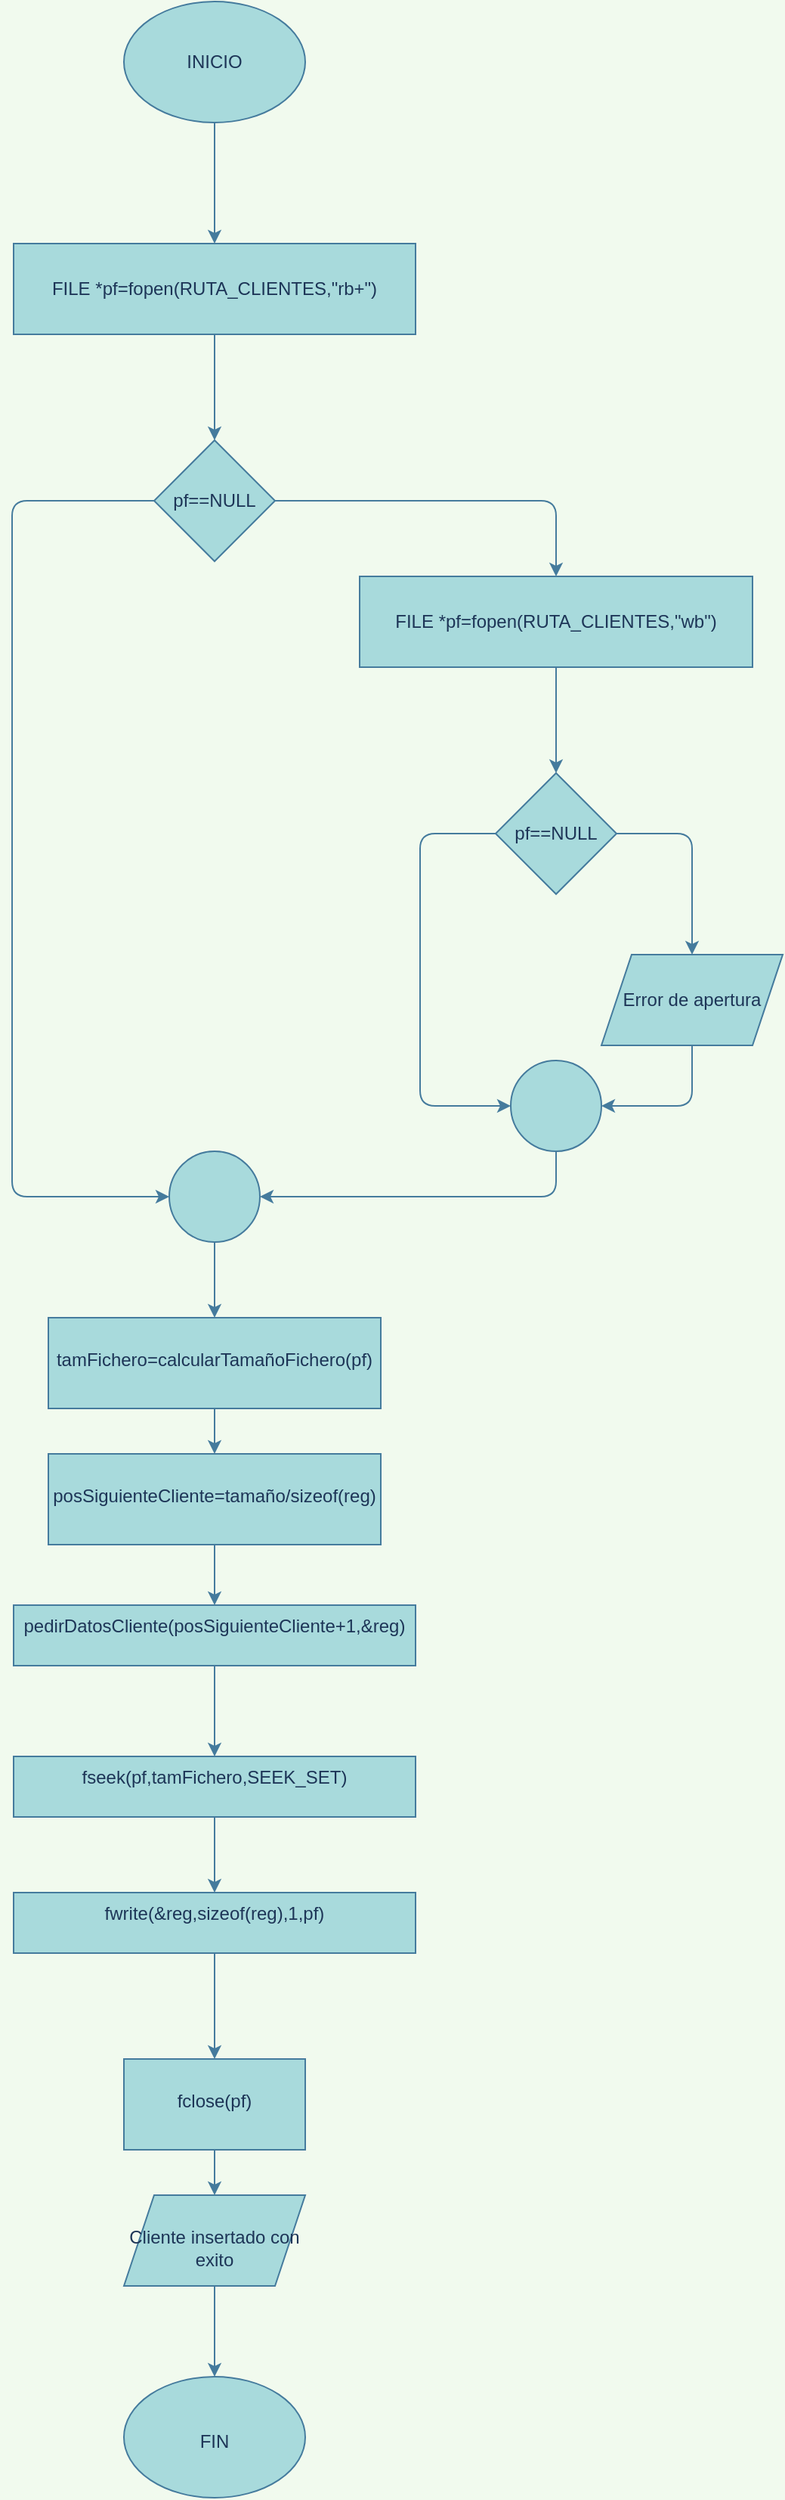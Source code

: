 <mxfile version="13.9.8" type="device" pages="4"><diagram id="C5RBs43oDa-KdzZeNtuy" name="darDeAltaCliente"><mxGraphModel dx="540" dy="633" grid="1" gridSize="10" guides="1" tooltips="1" connect="1" arrows="1" fold="1" page="1" pageScale="1" pageWidth="827" pageHeight="1169" background="#F1FAEE" math="0" shadow="0"><root><mxCell id="WIyWlLk6GJQsqaUBKTNV-0"/><mxCell id="WIyWlLk6GJQsqaUBKTNV-1" parent="WIyWlLk6GJQsqaUBKTNV-0"/><mxCell id="Axl7rNNN5VnePiL6g9oF-2" value="" style="edgeStyle=orthogonalEdgeStyle;curved=0;rounded=1;sketch=0;orthogonalLoop=1;jettySize=auto;html=1;strokeColor=#457B9D;fillColor=#A8DADC;fontColor=#1D3557;labelBackgroundColor=#F1FAEE;" parent="WIyWlLk6GJQsqaUBKTNV-1" source="Axl7rNNN5VnePiL6g9oF-0" target="Axl7rNNN5VnePiL6g9oF-1" edge="1"><mxGeometry relative="1" as="geometry"/></mxCell><mxCell id="Axl7rNNN5VnePiL6g9oF-0" value="INICIO" style="ellipse;whiteSpace=wrap;html=1;fillColor=#A8DADC;strokeColor=#457B9D;fontColor=#1D3557;" parent="WIyWlLk6GJQsqaUBKTNV-1" vertex="1"><mxGeometry x="354" y="90" width="120" height="80" as="geometry"/></mxCell><mxCell id="Axl7rNNN5VnePiL6g9oF-4" value="" style="edgeStyle=orthogonalEdgeStyle;curved=0;rounded=1;sketch=0;orthogonalLoop=1;jettySize=auto;html=1;strokeColor=#457B9D;fillColor=#A8DADC;fontColor=#1D3557;labelBackgroundColor=#F1FAEE;" parent="WIyWlLk6GJQsqaUBKTNV-1" source="Axl7rNNN5VnePiL6g9oF-1" target="Axl7rNNN5VnePiL6g9oF-3" edge="1"><mxGeometry relative="1" as="geometry"/></mxCell><mxCell id="Axl7rNNN5VnePiL6g9oF-1" value="FILE *pf=fopen(RUTA_CLIENTES,&quot;rb+&quot;)" style="whiteSpace=wrap;html=1;fontColor=#1D3557;strokeColor=#457B9D;fillColor=#A8DADC;" parent="WIyWlLk6GJQsqaUBKTNV-1" vertex="1"><mxGeometry x="281" y="250" width="266" height="60" as="geometry"/></mxCell><mxCell id="Axl7rNNN5VnePiL6g9oF-6" value="" style="edgeStyle=orthogonalEdgeStyle;curved=0;rounded=1;sketch=0;orthogonalLoop=1;jettySize=auto;html=1;strokeColor=#457B9D;fillColor=#A8DADC;fontColor=#1D3557;labelBackgroundColor=#F1FAEE;" parent="WIyWlLk6GJQsqaUBKTNV-1" source="Axl7rNNN5VnePiL6g9oF-3" target="Wu7tkrkjrjb0TXKf3JW_-0" edge="1"><mxGeometry relative="1" as="geometry"><mxPoint x="574" y="490" as="targetPoint"/></mxGeometry></mxCell><mxCell id="Axl7rNNN5VnePiL6g9oF-7" style="edgeStyle=orthogonalEdgeStyle;curved=0;rounded=1;sketch=0;orthogonalLoop=1;jettySize=auto;html=1;strokeColor=#457B9D;fillColor=#A8DADC;fontColor=#1D3557;entryX=0;entryY=0.5;entryDx=0;entryDy=0;entryPerimeter=0;labelBackgroundColor=#F1FAEE;" parent="WIyWlLk6GJQsqaUBKTNV-1" source="Axl7rNNN5VnePiL6g9oF-3" target="Wu7tkrkjrjb0TXKf3JW_-9" edge="1"><mxGeometry relative="1" as="geometry"><mxPoint x="240" y="490" as="targetPoint"/><Array as="points"><mxPoint x="280" y="420"/><mxPoint x="280" y="880"/></Array></mxGeometry></mxCell><mxCell id="Axl7rNNN5VnePiL6g9oF-3" value="pf==NULL" style="rhombus;whiteSpace=wrap;html=1;fontColor=#1D3557;strokeColor=#457B9D;fillColor=#A8DADC;" parent="WIyWlLk6GJQsqaUBKTNV-1" vertex="1"><mxGeometry x="374" y="380" width="80" height="80" as="geometry"/></mxCell><mxCell id="Wu7tkrkjrjb0TXKf3JW_-2" value="" style="edgeStyle=orthogonalEdgeStyle;curved=0;rounded=1;sketch=0;orthogonalLoop=1;jettySize=auto;html=1;strokeColor=#457B9D;fillColor=#A8DADC;fontColor=#1D3557;labelBackgroundColor=#F1FAEE;" parent="WIyWlLk6GJQsqaUBKTNV-1" source="Wu7tkrkjrjb0TXKf3JW_-0" target="Wu7tkrkjrjb0TXKf3JW_-1" edge="1"><mxGeometry relative="1" as="geometry"/></mxCell><mxCell id="Wu7tkrkjrjb0TXKf3JW_-0" value="FILE *pf=fopen(RUTA_CLIENTES,&quot;wb&quot;)" style="rounded=0;whiteSpace=wrap;html=1;fillColor=#A8DADC;strokeColor=#457B9D;fontColor=#1D3557;" parent="WIyWlLk6GJQsqaUBKTNV-1" vertex="1"><mxGeometry x="510" y="470" width="260" height="60" as="geometry"/></mxCell><mxCell id="Wu7tkrkjrjb0TXKf3JW_-4" value="" style="edgeStyle=orthogonalEdgeStyle;curved=0;rounded=1;sketch=0;orthogonalLoop=1;jettySize=auto;html=1;strokeColor=#457B9D;fillColor=#A8DADC;fontColor=#1D3557;labelBackgroundColor=#F1FAEE;" parent="WIyWlLk6GJQsqaUBKTNV-1" source="Wu7tkrkjrjb0TXKf3JW_-1" target="Wu7tkrkjrjb0TXKf3JW_-3" edge="1"><mxGeometry relative="1" as="geometry"><Array as="points"><mxPoint x="730" y="640"/></Array></mxGeometry></mxCell><mxCell id="Wu7tkrkjrjb0TXKf3JW_-5" style="edgeStyle=orthogonalEdgeStyle;curved=0;rounded=1;sketch=0;orthogonalLoop=1;jettySize=auto;html=1;strokeColor=#457B9D;fillColor=#A8DADC;fontColor=#1D3557;entryX=0;entryY=0.5;entryDx=0;entryDy=0;entryPerimeter=0;labelBackgroundColor=#F1FAEE;" parent="WIyWlLk6GJQsqaUBKTNV-1" source="Wu7tkrkjrjb0TXKf3JW_-1" target="Wu7tkrkjrjb0TXKf3JW_-6" edge="1"><mxGeometry relative="1" as="geometry"><mxPoint x="580" y="800" as="targetPoint"/><Array as="points"><mxPoint x="550" y="640"/><mxPoint x="550" y="820"/></Array></mxGeometry></mxCell><mxCell id="Wu7tkrkjrjb0TXKf3JW_-1" value="pf==NULL" style="rhombus;whiteSpace=wrap;html=1;rounded=0;fontColor=#1D3557;strokeColor=#457B9D;fillColor=#A8DADC;" parent="WIyWlLk6GJQsqaUBKTNV-1" vertex="1"><mxGeometry x="600" y="600" width="80" height="80" as="geometry"/></mxCell><mxCell id="Wu7tkrkjrjb0TXKf3JW_-7" style="edgeStyle=orthogonalEdgeStyle;curved=0;rounded=1;sketch=0;orthogonalLoop=1;jettySize=auto;html=1;entryX=1;entryY=0.5;entryDx=0;entryDy=0;entryPerimeter=0;strokeColor=#457B9D;fillColor=#A8DADC;fontColor=#1D3557;labelBackgroundColor=#F1FAEE;" parent="WIyWlLk6GJQsqaUBKTNV-1" source="Wu7tkrkjrjb0TXKf3JW_-3" target="Wu7tkrkjrjb0TXKf3JW_-6" edge="1"><mxGeometry relative="1" as="geometry"/></mxCell><mxCell id="Wu7tkrkjrjb0TXKf3JW_-3" value="Error de apertura" style="shape=parallelogram;perimeter=parallelogramPerimeter;whiteSpace=wrap;html=1;fixedSize=1;rounded=0;fontColor=#1D3557;strokeColor=#457B9D;fillColor=#A8DADC;" parent="WIyWlLk6GJQsqaUBKTNV-1" vertex="1"><mxGeometry x="670" y="720" width="120" height="60" as="geometry"/></mxCell><mxCell id="Wu7tkrkjrjb0TXKf3JW_-8" style="edgeStyle=orthogonalEdgeStyle;curved=0;rounded=1;sketch=0;orthogonalLoop=1;jettySize=auto;html=1;strokeColor=#457B9D;fillColor=#A8DADC;fontColor=#1D3557;entryX=1;entryY=0.5;entryDx=0;entryDy=0;entryPerimeter=0;labelBackgroundColor=#F1FAEE;" parent="WIyWlLk6GJQsqaUBKTNV-1" source="Wu7tkrkjrjb0TXKf3JW_-6" target="Wu7tkrkjrjb0TXKf3JW_-9" edge="1"><mxGeometry relative="1" as="geometry"><mxPoint x="410" y="890" as="targetPoint"/><Array as="points"><mxPoint x="640" y="880"/></Array></mxGeometry></mxCell><mxCell id="Wu7tkrkjrjb0TXKf3JW_-6" value="" style="verticalLabelPosition=bottom;verticalAlign=top;html=1;shape=mxgraph.flowchart.on-page_reference;rounded=0;sketch=0;strokeColor=#457B9D;fillColor=#A8DADC;fontColor=#1D3557;" parent="WIyWlLk6GJQsqaUBKTNV-1" vertex="1"><mxGeometry x="610" y="790" width="60" height="60" as="geometry"/></mxCell><mxCell id="FezfDDY93sUvVh4xeMq3-0" value="" style="edgeStyle=orthogonalEdgeStyle;rounded=0;orthogonalLoop=1;jettySize=auto;html=1;strokeColor=#457B9D;fontColor=#1D3557;labelBackgroundColor=#F1FAEE;" parent="WIyWlLk6GJQsqaUBKTNV-1" source="Wu7tkrkjrjb0TXKf3JW_-9" target="1zgrKlY7nxOOAB-g_STO-0" edge="1"><mxGeometry relative="1" as="geometry"/></mxCell><mxCell id="Wu7tkrkjrjb0TXKf3JW_-9" value="" style="verticalLabelPosition=bottom;verticalAlign=top;html=1;shape=mxgraph.flowchart.on-page_reference;rounded=0;sketch=0;strokeColor=#457B9D;fillColor=#A8DADC;fontColor=#1D3557;" parent="WIyWlLk6GJQsqaUBKTNV-1" vertex="1"><mxGeometry x="384" y="850" width="60" height="60" as="geometry"/></mxCell><mxCell id="V_hrSnSO2UN0QIVmRBB2-10" value="" style="edgeStyle=orthogonalEdgeStyle;rounded=0;orthogonalLoop=1;jettySize=auto;html=1;strokeColor=#457B9D;fontColor=#1D3557;labelBackgroundColor=#F1FAEE;" parent="WIyWlLk6GJQsqaUBKTNV-1" source="V_hrSnSO2UN0QIVmRBB2-2" target="V_hrSnSO2UN0QIVmRBB2-6" edge="1"><mxGeometry relative="1" as="geometry"/></mxCell><mxCell id="V_hrSnSO2UN0QIVmRBB2-2" value="fseek(pf,tamFichero,SEEK_SET)" style="whiteSpace=wrap;html=1;rounded=0;fontColor=#1D3557;verticalAlign=top;strokeColor=#457B9D;fillColor=#A8DADC;sketch=0;" parent="WIyWlLk6GJQsqaUBKTNV-1" vertex="1"><mxGeometry x="281" y="1250" width="266" height="40" as="geometry"/></mxCell><mxCell id="iMjDxjMk6qN42l7p5ZpU-2" value="" style="edgeStyle=orthogonalEdgeStyle;rounded=0;orthogonalLoop=1;jettySize=auto;html=1;labelBackgroundColor=#F1FAEE;strokeColor=#457B9D;fontColor=#1D3557;" parent="WIyWlLk6GJQsqaUBKTNV-1" source="V_hrSnSO2UN0QIVmRBB2-6" target="iMjDxjMk6qN42l7p5ZpU-1" edge="1"><mxGeometry relative="1" as="geometry"/></mxCell><mxCell id="V_hrSnSO2UN0QIVmRBB2-6" value="fwrite(&amp;amp;reg,sizeof(reg),1,pf)" style="whiteSpace=wrap;html=1;rounded=0;fontColor=#1D3557;verticalAlign=top;strokeColor=#457B9D;fillColor=#A8DADC;sketch=0;" parent="WIyWlLk6GJQsqaUBKTNV-1" vertex="1"><mxGeometry x="281" y="1340" width="266" height="40" as="geometry"/></mxCell><mxCell id="FezfDDY93sUvVh4xeMq3-6" value="" style="edgeStyle=orthogonalEdgeStyle;rounded=0;orthogonalLoop=1;jettySize=auto;html=1;strokeColor=#457B9D;fontColor=#1D3557;labelBackgroundColor=#F1FAEE;" parent="WIyWlLk6GJQsqaUBKTNV-1" source="V_hrSnSO2UN0QIVmRBB2-8" target="V_hrSnSO2UN0QIVmRBB2-2" edge="1"><mxGeometry relative="1" as="geometry"/></mxCell><mxCell id="V_hrSnSO2UN0QIVmRBB2-8" value="pedirDatosCliente(posSiguienteCliente+1,&amp;amp;reg)" style="whiteSpace=wrap;html=1;rounded=0;fontColor=#1D3557;verticalAlign=top;strokeColor=#457B9D;fillColor=#A8DADC;sketch=0;" parent="WIyWlLk6GJQsqaUBKTNV-1" vertex="1"><mxGeometry x="281" y="1150" width="266" height="40" as="geometry"/></mxCell><mxCell id="V_hrSnSO2UN0QIVmRBB2-11" value="&lt;br&gt;&lt;br&gt;FIN" style="ellipse;whiteSpace=wrap;html=1;rounded=0;fontColor=#1D3557;verticalAlign=top;strokeColor=#457B9D;fillColor=#A8DADC;sketch=0;" parent="WIyWlLk6GJQsqaUBKTNV-1" vertex="1"><mxGeometry x="354" y="1660" width="120" height="80" as="geometry"/></mxCell><mxCell id="awrnZ8yM--vb7dBZWghi-2" value="" style="edgeStyle=orthogonalEdgeStyle;rounded=0;orthogonalLoop=1;jettySize=auto;html=1;strokeColor=#457B9D;fontColor=#1D3557;labelBackgroundColor=#F1FAEE;" parent="WIyWlLk6GJQsqaUBKTNV-1" source="awrnZ8yM--vb7dBZWghi-0" target="V_hrSnSO2UN0QIVmRBB2-11" edge="1"><mxGeometry relative="1" as="geometry"/></mxCell><mxCell id="awrnZ8yM--vb7dBZWghi-0" value="&lt;br&gt;Cliente insertado con exito" style="shape=parallelogram;perimeter=parallelogramPerimeter;whiteSpace=wrap;html=1;fixedSize=1;rounded=0;fontColor=#1D3557;verticalAlign=top;strokeColor=#457B9D;fillColor=#A8DADC;sketch=0;" parent="WIyWlLk6GJQsqaUBKTNV-1" vertex="1"><mxGeometry x="354" y="1540" width="120" height="60" as="geometry"/></mxCell><mxCell id="FezfDDY93sUvVh4xeMq3-4" value="" style="edgeStyle=orthogonalEdgeStyle;rounded=0;orthogonalLoop=1;jettySize=auto;html=1;strokeColor=#457B9D;fontColor=#1D3557;labelBackgroundColor=#F1FAEE;" parent="WIyWlLk6GJQsqaUBKTNV-1" source="1zgrKlY7nxOOAB-g_STO-0" target="FezfDDY93sUvVh4xeMq3-3" edge="1"><mxGeometry relative="1" as="geometry"/></mxCell><mxCell id="1zgrKlY7nxOOAB-g_STO-0" value="&lt;br&gt;tamFichero=calcularTamañoFichero(pf)" style="whiteSpace=wrap;html=1;rounded=0;fontColor=#1D3557;verticalAlign=top;strokeColor=#457B9D;fillColor=#A8DADC;sketch=0;" parent="WIyWlLk6GJQsqaUBKTNV-1" vertex="1"><mxGeometry x="304" y="960" width="220" height="60" as="geometry"/></mxCell><mxCell id="FezfDDY93sUvVh4xeMq3-5" value="" style="edgeStyle=orthogonalEdgeStyle;rounded=0;orthogonalLoop=1;jettySize=auto;html=1;strokeColor=#457B9D;fontColor=#1D3557;labelBackgroundColor=#F1FAEE;" parent="WIyWlLk6GJQsqaUBKTNV-1" source="FezfDDY93sUvVh4xeMq3-3" target="V_hrSnSO2UN0QIVmRBB2-8" edge="1"><mxGeometry relative="1" as="geometry"/></mxCell><mxCell id="FezfDDY93sUvVh4xeMq3-3" value="&lt;br&gt;posSiguienteCliente=tamaño/sizeof(reg)" style="whiteSpace=wrap;html=1;rounded=0;fontColor=#1D3557;verticalAlign=top;strokeColor=#457B9D;fillColor=#A8DADC;sketch=0;" parent="WIyWlLk6GJQsqaUBKTNV-1" vertex="1"><mxGeometry x="304" y="1050" width="220" height="60" as="geometry"/></mxCell><mxCell id="iMjDxjMk6qN42l7p5ZpU-3" value="" style="edgeStyle=orthogonalEdgeStyle;rounded=0;orthogonalLoop=1;jettySize=auto;html=1;labelBackgroundColor=#F1FAEE;strokeColor=#457B9D;fontColor=#1D3557;" parent="WIyWlLk6GJQsqaUBKTNV-1" source="iMjDxjMk6qN42l7p5ZpU-1" target="awrnZ8yM--vb7dBZWghi-0" edge="1"><mxGeometry relative="1" as="geometry"/></mxCell><mxCell id="iMjDxjMk6qN42l7p5ZpU-1" value="&lt;br&gt;fclose(pf)" style="whiteSpace=wrap;html=1;rounded=0;fontColor=#1D3557;verticalAlign=top;strokeColor=#457B9D;fillColor=#A8DADC;sketch=0;" parent="WIyWlLk6GJQsqaUBKTNV-1" vertex="1"><mxGeometry x="354" y="1450" width="120" height="60" as="geometry"/></mxCell></root></mxGraphModel></diagram><diagram id="fBt0c2dsg97D3Hqe9QPu" name="modificarCliente"><mxGraphModel dx="540" dy="633" grid="1" gridSize="10" guides="1" tooltips="1" connect="1" arrows="1" fold="1" page="1" pageScale="1" pageWidth="827" pageHeight="1169" background="#F1FAEE" math="0" shadow="0"><root><mxCell id="wbHQfi5hbYyOR1edxSiu-0"/><mxCell id="wbHQfi5hbYyOR1edxSiu-1" parent="wbHQfi5hbYyOR1edxSiu-0"/><mxCell id="04A_3zFnPX9ecPLS32jf-1" value="" style="edgeStyle=orthogonalEdgeStyle;rounded=0;orthogonalLoop=1;jettySize=auto;html=1;strokeColor=#457B9D;fontColor=#1D3557;labelBackgroundColor=#F1FAEE;" parent="wbHQfi5hbYyOR1edxSiu-1" source="wbHQfi5hbYyOR1edxSiu-2" target="lyZzNY4R5lxC8pBKIJ4_-0" edge="1"><mxGeometry relative="1" as="geometry"><mxPoint x="414" y="260" as="targetPoint"/></mxGeometry></mxCell><mxCell id="wbHQfi5hbYyOR1edxSiu-2" value="INICIO" style="ellipse;whiteSpace=wrap;html=1;fillColor=#A8DADC;strokeColor=#457B9D;fontColor=#1D3557;" parent="wbHQfi5hbYyOR1edxSiu-1" vertex="1"><mxGeometry x="354" y="90" width="120" height="80" as="geometry"/></mxCell><mxCell id="lyZzNY4R5lxC8pBKIJ4_-2" value="" style="edgeStyle=orthogonalEdgeStyle;rounded=0;orthogonalLoop=1;jettySize=auto;html=1;strokeColor=#457B9D;fontColor=#1D3557;labelBackgroundColor=#F1FAEE;" parent="wbHQfi5hbYyOR1edxSiu-1" source="lyZzNY4R5lxC8pBKIJ4_-0" target="lyZzNY4R5lxC8pBKIJ4_-1" edge="1"><mxGeometry relative="1" as="geometry"/></mxCell><mxCell id="lyZzNY4R5lxC8pBKIJ4_-0" value="FILE *pf=fopen(RUTA_CLIENTES,&quot;rb+&quot;)" style="whiteSpace=wrap;html=1;fontColor=#1D3557;strokeColor=#457B9D;fillColor=#A8DADC;" parent="wbHQfi5hbYyOR1edxSiu-1" vertex="1"><mxGeometry x="281" y="270" width="266" height="60" as="geometry"/></mxCell><mxCell id="lyZzNY4R5lxC8pBKIJ4_-6" value="" style="edgeStyle=orthogonalEdgeStyle;rounded=0;orthogonalLoop=1;jettySize=auto;html=1;strokeColor=#457B9D;fontColor=#1D3557;labelBackgroundColor=#F1FAEE;" parent="wbHQfi5hbYyOR1edxSiu-1" source="lyZzNY4R5lxC8pBKIJ4_-1" target="lyZzNY4R5lxC8pBKIJ4_-5" edge="1"><mxGeometry relative="1" as="geometry"/></mxCell><mxCell id="lyZzNY4R5lxC8pBKIJ4_-12" style="edgeStyle=orthogonalEdgeStyle;curved=0;rounded=1;sketch=0;orthogonalLoop=1;jettySize=auto;html=1;strokeColor=#457B9D;fillColor=#A8DADC;fontColor=#1D3557;entryX=0.5;entryY=0;entryDx=0;entryDy=0;labelBackgroundColor=#F1FAEE;" parent="wbHQfi5hbYyOR1edxSiu-1" source="lyZzNY4R5lxC8pBKIJ4_-1" target="9MNryxiU3jW49VN2ZwRc-0" edge="1"><mxGeometry relative="1" as="geometry"><mxPoint x="310" y="630" as="targetPoint"/><Array as="points"><mxPoint x="300" y="440"/></Array></mxGeometry></mxCell><mxCell id="lyZzNY4R5lxC8pBKIJ4_-1" value="pf==NULL" style="rhombus;whiteSpace=wrap;html=1;fontColor=#1D3557;strokeColor=#457B9D;fillColor=#A8DADC;" parent="wbHQfi5hbYyOR1edxSiu-1" vertex="1"><mxGeometry x="374" y="400" width="80" height="80" as="geometry"/></mxCell><mxCell id="lyZzNY4R5lxC8pBKIJ4_-11" value="" style="edgeStyle=orthogonalEdgeStyle;curved=0;rounded=1;sketch=0;orthogonalLoop=1;jettySize=auto;html=1;strokeColor=#457B9D;fillColor=#A8DADC;fontColor=#1D3557;labelBackgroundColor=#F1FAEE;" parent="wbHQfi5hbYyOR1edxSiu-1" source="lyZzNY4R5lxC8pBKIJ4_-5" target="lyZzNY4R5lxC8pBKIJ4_-10" edge="1"><mxGeometry relative="1" as="geometry"/></mxCell><mxCell id="lyZzNY4R5lxC8pBKIJ4_-5" value="Error no se puede modificar porque no existe el fichero" style="shape=parallelogram;perimeter=parallelogramPerimeter;whiteSpace=wrap;html=1;fixedSize=1;fontColor=#1D3557;strokeColor=#457B9D;fillColor=#A8DADC;" parent="wbHQfi5hbYyOR1edxSiu-1" vertex="1"><mxGeometry x="490" y="500" width="120" height="60" as="geometry"/></mxCell><mxCell id="lyZzNY4R5lxC8pBKIJ4_-10" value="FIN" style="ellipse;whiteSpace=wrap;html=1;fontColor=#1D3557;strokeColor=#457B9D;fillColor=#A8DADC;" parent="wbHQfi5hbYyOR1edxSiu-1" vertex="1"><mxGeometry x="490" y="590" width="120" height="80" as="geometry"/></mxCell><mxCell id="QFlHVW6ik2tSzeZi-8-z-1" value="" style="edgeStyle=orthogonalEdgeStyle;rounded=0;orthogonalLoop=1;jettySize=auto;html=1;strokeColor=#457B9D;fontColor=#1D3557;labelBackgroundColor=#F1FAEE;" parent="wbHQfi5hbYyOR1edxSiu-1" source="9MNryxiU3jW49VN2ZwRc-0" target="QFlHVW6ik2tSzeZi-8-z-0" edge="1"><mxGeometry relative="1" as="geometry"/></mxCell><mxCell id="9MNryxiU3jW49VN2ZwRc-0" value="&lt;br&gt;tamFichero=calcularTamañoFichero(pf)" style="whiteSpace=wrap;html=1;rounded=0;fontColor=#1D3557;verticalAlign=top;strokeColor=#457B9D;fillColor=#A8DADC;sketch=0;" parent="wbHQfi5hbYyOR1edxSiu-1" vertex="1"><mxGeometry x="190" y="610" width="220" height="60" as="geometry"/></mxCell><mxCell id="QFlHVW6ik2tSzeZi-8-z-4" value="" style="edgeStyle=orthogonalEdgeStyle;rounded=0;orthogonalLoop=1;jettySize=auto;html=1;strokeColor=#457B9D;fontColor=#1D3557;labelBackgroundColor=#F1FAEE;" parent="wbHQfi5hbYyOR1edxSiu-1" source="mp_GqU7WIS-4rbr82F-L-0" target="QFlHVW6ik2tSzeZi-8-z-3" edge="1"><mxGeometry relative="1" as="geometry"/></mxCell><mxCell id="mp_GqU7WIS-4rbr82F-L-0" value="&lt;br&gt;pos=pedirNumCliente()" style="whiteSpace=wrap;html=1;rounded=0;fontColor=#1D3557;verticalAlign=top;strokeColor=#457B9D;fillColor=#A8DADC;sketch=0;" parent="wbHQfi5hbYyOR1edxSiu-1" vertex="1"><mxGeometry x="152.5" y="870" width="295" height="60" as="geometry"/></mxCell><mxCell id="3SoP8jv30_4hR4CdZ9QD-7" value="" style="edgeStyle=orthogonalEdgeStyle;rounded=0;orthogonalLoop=1;jettySize=auto;html=1;strokeColor=#457B9D;fontColor=#1D3557;labelBackgroundColor=#F1FAEE;" parent="wbHQfi5hbYyOR1edxSiu-1" source="3SoP8jv30_4hR4CdZ9QD-4" target="3SoP8jv30_4hR4CdZ9QD-6" edge="1"><mxGeometry relative="1" as="geometry"/></mxCell><mxCell id="3SoP8jv30_4hR4CdZ9QD-4" value="&lt;br&gt;fseek(pf,sizeof(reg)*(pos-1),SEEK_SET)" style="whiteSpace=wrap;html=1;rounded=0;fontColor=#1D3557;verticalAlign=top;strokeColor=#457B9D;fillColor=#A8DADC;sketch=0;" parent="wbHQfi5hbYyOR1edxSiu-1" vertex="1"><mxGeometry x="25" y="1090" width="220" height="60" as="geometry"/></mxCell><mxCell id="3SoP8jv30_4hR4CdZ9QD-9" value="" style="edgeStyle=orthogonalEdgeStyle;rounded=0;orthogonalLoop=1;jettySize=auto;html=1;strokeColor=#457B9D;fontColor=#1D3557;labelBackgroundColor=#F1FAEE;" parent="wbHQfi5hbYyOR1edxSiu-1" source="3SoP8jv30_4hR4CdZ9QD-6" target="3SoP8jv30_4hR4CdZ9QD-8" edge="1"><mxGeometry relative="1" as="geometry"/></mxCell><mxCell id="3SoP8jv30_4hR4CdZ9QD-6" value="&lt;br&gt;fread(&amp;amp;reg,sizeof(reg),1,pf)" style="whiteSpace=wrap;html=1;rounded=0;fontColor=#1D3557;verticalAlign=top;strokeColor=#457B9D;fillColor=#A8DADC;sketch=0;" parent="wbHQfi5hbYyOR1edxSiu-1" vertex="1"><mxGeometry x="25" y="1230" width="220" height="60" as="geometry"/></mxCell><mxCell id="3SoP8jv30_4hR4CdZ9QD-11" value="" style="edgeStyle=orthogonalEdgeStyle;rounded=0;orthogonalLoop=1;jettySize=auto;html=1;strokeColor=#457B9D;fontColor=#1D3557;labelBackgroundColor=#F1FAEE;" parent="wbHQfi5hbYyOR1edxSiu-1" source="3SoP8jv30_4hR4CdZ9QD-8" target="3SoP8jv30_4hR4CdZ9QD-10" edge="1"><mxGeometry relative="1" as="geometry"/></mxCell><mxCell id="3SoP8jv30_4hR4CdZ9QD-8" value="&lt;br&gt;pedirDatosModificarCliente(&amp;amp;reg)" style="whiteSpace=wrap;html=1;rounded=0;fontColor=#1D3557;verticalAlign=top;strokeColor=#457B9D;fillColor=#A8DADC;sketch=0;" parent="wbHQfi5hbYyOR1edxSiu-1" vertex="1"><mxGeometry x="25" y="1370" width="220" height="60" as="geometry"/></mxCell><mxCell id="QYDhbVG-tFfysPwP6gj3-1" value="" style="edgeStyle=orthogonalEdgeStyle;rounded=0;orthogonalLoop=1;jettySize=auto;html=1;strokeColor=#457B9D;fontColor=#1D3557;labelBackgroundColor=#F1FAEE;" parent="wbHQfi5hbYyOR1edxSiu-1" source="3SoP8jv30_4hR4CdZ9QD-10" target="QYDhbVG-tFfysPwP6gj3-0" edge="1"><mxGeometry relative="1" as="geometry"/></mxCell><mxCell id="3SoP8jv30_4hR4CdZ9QD-10" value="&lt;br&gt;fseek(pf,sizeof(reg)*(pos-1),SEEK_SET)" style="whiteSpace=wrap;html=1;rounded=0;fontColor=#1D3557;verticalAlign=top;strokeColor=#457B9D;fillColor=#A8DADC;sketch=0;" parent="wbHQfi5hbYyOR1edxSiu-1" vertex="1"><mxGeometry x="25" y="1510" width="220" height="60" as="geometry"/></mxCell><mxCell id="_gJ7npzLpWEUzDsXwbbF-3" value="" style="edgeStyle=orthogonalEdgeStyle;rounded=0;orthogonalLoop=1;jettySize=auto;html=1;labelBackgroundColor=#F1FAEE;strokeColor=#457B9D;fontColor=#1D3557;" edge="1" parent="wbHQfi5hbYyOR1edxSiu-1" source="QYDhbVG-tFfysPwP6gj3-0" target="_gJ7npzLpWEUzDsXwbbF-2"><mxGeometry relative="1" as="geometry"/></mxCell><mxCell id="QYDhbVG-tFfysPwP6gj3-0" value="&lt;br&gt;fwrite(&amp;amp;reg,sizeof(reg),1pf)" style="whiteSpace=wrap;html=1;rounded=0;fontColor=#1D3557;verticalAlign=top;strokeColor=#457B9D;fillColor=#A8DADC;sketch=0;" parent="wbHQfi5hbYyOR1edxSiu-1" vertex="1"><mxGeometry x="20" y="1650" width="230" height="60" as="geometry"/></mxCell><mxCell id="QYDhbVG-tFfysPwP6gj3-2" value="&lt;br&gt;FIN" style="ellipse;whiteSpace=wrap;html=1;rounded=0;fontColor=#1D3557;verticalAlign=top;strokeColor=#457B9D;fillColor=#A8DADC;sketch=0;" parent="wbHQfi5hbYyOR1edxSiu-1" vertex="1"><mxGeometry x="75" y="2000" width="120" height="80" as="geometry"/></mxCell><mxCell id="_gJ7npzLpWEUzDsXwbbF-0" value="" style="edgeStyle=orthogonalEdgeStyle;rounded=0;orthogonalLoop=1;jettySize=auto;html=1;labelBackgroundColor=#F1FAEE;strokeColor=#457B9D;fontColor=#1D3557;" edge="1" parent="wbHQfi5hbYyOR1edxSiu-1" source="QYDhbVG-tFfysPwP6gj3-6" target="QYDhbVG-tFfysPwP6gj3-2"><mxGeometry relative="1" as="geometry"/></mxCell><mxCell id="QYDhbVG-tFfysPwP6gj3-6" value="&lt;br&gt;Cliente modificado con exito" style="shape=parallelogram;perimeter=parallelogramPerimeter;whiteSpace=wrap;html=1;fixedSize=1;rounded=0;fontColor=#1D3557;verticalAlign=top;strokeColor=#457B9D;fillColor=#A8DADC;sketch=0;" parent="wbHQfi5hbYyOR1edxSiu-1" vertex="1"><mxGeometry x="75" y="1880" width="120" height="60" as="geometry"/></mxCell><mxCell id="QFlHVW6ik2tSzeZi-8-z-2" value="" style="edgeStyle=orthogonalEdgeStyle;rounded=0;orthogonalLoop=1;jettySize=auto;html=1;strokeColor=#457B9D;fontColor=#1D3557;labelBackgroundColor=#F1FAEE;" parent="wbHQfi5hbYyOR1edxSiu-1" source="QFlHVW6ik2tSzeZi-8-z-0" target="mp_GqU7WIS-4rbr82F-L-0" edge="1"><mxGeometry relative="1" as="geometry"/></mxCell><mxCell id="QFlHVW6ik2tSzeZi-8-z-0" value="&lt;br&gt;numUltimoCliente=tamFichero/sizeof(reg)" style="whiteSpace=wrap;html=1;rounded=0;fontColor=#1D3557;verticalAlign=top;strokeColor=#457B9D;fillColor=#A8DADC;sketch=0;" parent="wbHQfi5hbYyOR1edxSiu-1" vertex="1"><mxGeometry x="190" y="750" width="220" height="60" as="geometry"/></mxCell><mxCell id="QFlHVW6ik2tSzeZi-8-z-6" value="" style="edgeStyle=orthogonalEdgeStyle;rounded=0;orthogonalLoop=1;jettySize=auto;html=1;strokeColor=#457B9D;fontColor=#1D3557;labelBackgroundColor=#F1FAEE;" parent="wbHQfi5hbYyOR1edxSiu-1" source="QFlHVW6ik2tSzeZi-8-z-3" target="QFlHVW6ik2tSzeZi-8-z-5" edge="1"><mxGeometry relative="1" as="geometry"/></mxCell><mxCell id="QFlHVW6ik2tSzeZi-8-z-9" style="edgeStyle=orthogonalEdgeStyle;rounded=0;orthogonalLoop=1;jettySize=auto;html=1;strokeColor=#457B9D;fontColor=#1D3557;labelBackgroundColor=#F1FAEE;" parent="wbHQfi5hbYyOR1edxSiu-1" source="QFlHVW6ik2tSzeZi-8-z-3" target="3SoP8jv30_4hR4CdZ9QD-4" edge="1"><mxGeometry relative="1" as="geometry"><Array as="points"><mxPoint x="135" y="1030"/></Array></mxGeometry></mxCell><mxCell id="QFlHVW6ik2tSzeZi-8-z-3" value="&lt;br&gt;&lt;br&gt;pos&amp;lt;1||pos&amp;gt;numUltimoCliente" style="rhombus;whiteSpace=wrap;html=1;rounded=0;fontColor=#1D3557;verticalAlign=top;strokeColor=#457B9D;fillColor=#A8DADC;sketch=0;" parent="wbHQfi5hbYyOR1edxSiu-1" vertex="1"><mxGeometry x="205" y="990" width="190" height="80" as="geometry"/></mxCell><mxCell id="0BtjCMRQi1_0DVckzIgu-1" value="" style="edgeStyle=orthogonalEdgeStyle;rounded=0;orthogonalLoop=1;jettySize=auto;html=1;strokeColor=#457B9D;fontColor=#1D3557;labelBackgroundColor=#F1FAEE;" parent="wbHQfi5hbYyOR1edxSiu-1" source="QFlHVW6ik2tSzeZi-8-z-5" target="0BtjCMRQi1_0DVckzIgu-0" edge="1"><mxGeometry relative="1" as="geometry"/></mxCell><mxCell id="QFlHVW6ik2tSzeZi-8-z-5" value="&lt;br&gt;Mensaje de error" style="shape=parallelogram;perimeter=parallelogramPerimeter;whiteSpace=wrap;html=1;fixedSize=1;rounded=0;fontColor=#1D3557;verticalAlign=top;strokeColor=#457B9D;fillColor=#A8DADC;sketch=0;" parent="wbHQfi5hbYyOR1edxSiu-1" vertex="1"><mxGeometry x="500" y="1080" width="120" height="60" as="geometry"/></mxCell><mxCell id="QFlHVW6ik2tSzeZi-8-z-7" value="&lt;br&gt;&lt;br&gt;FIN" style="ellipse;whiteSpace=wrap;html=1;rounded=0;fontColor=#1D3557;verticalAlign=top;strokeColor=#457B9D;fillColor=#A8DADC;sketch=0;" parent="wbHQfi5hbYyOR1edxSiu-1" vertex="1"><mxGeometry x="500" y="1280" width="120" height="80" as="geometry"/></mxCell><mxCell id="0BtjCMRQi1_0DVckzIgu-2" value="" style="edgeStyle=orthogonalEdgeStyle;rounded=0;orthogonalLoop=1;jettySize=auto;html=1;strokeColor=#457B9D;fontColor=#1D3557;labelBackgroundColor=#F1FAEE;" parent="wbHQfi5hbYyOR1edxSiu-1" source="0BtjCMRQi1_0DVckzIgu-0" target="QFlHVW6ik2tSzeZi-8-z-7" edge="1"><mxGeometry relative="1" as="geometry"/></mxCell><mxCell id="0BtjCMRQi1_0DVckzIgu-0" value="&lt;br&gt;fclose(pf)" style="whiteSpace=wrap;html=1;rounded=0;fontColor=#1D3557;verticalAlign=top;strokeColor=#457B9D;fillColor=#A8DADC;sketch=0;" parent="wbHQfi5hbYyOR1edxSiu-1" vertex="1"><mxGeometry x="500" y="1190" width="120" height="60" as="geometry"/></mxCell><mxCell id="_gJ7npzLpWEUzDsXwbbF-4" value="" style="edgeStyle=orthogonalEdgeStyle;rounded=0;orthogonalLoop=1;jettySize=auto;html=1;labelBackgroundColor=#F1FAEE;strokeColor=#457B9D;fontColor=#1D3557;" edge="1" parent="wbHQfi5hbYyOR1edxSiu-1" source="_gJ7npzLpWEUzDsXwbbF-2" target="QYDhbVG-tFfysPwP6gj3-6"><mxGeometry relative="1" as="geometry"/></mxCell><mxCell id="_gJ7npzLpWEUzDsXwbbF-2" value="&lt;br&gt;fclose(pf)" style="whiteSpace=wrap;html=1;rounded=0;fontColor=#1D3557;verticalAlign=top;strokeColor=#457B9D;fillColor=#A8DADC;sketch=0;" vertex="1" parent="wbHQfi5hbYyOR1edxSiu-1"><mxGeometry x="75" y="1770" width="120" height="60" as="geometry"/></mxCell></root></mxGraphModel></diagram><diagram id="bxtKcqWr_8aIwoOFV0eO" name="consultarCliente"><mxGraphModel dx="540" dy="633" grid="1" gridSize="10" guides="1" tooltips="1" connect="1" arrows="1" fold="1" page="1" pageScale="1" pageWidth="827" pageHeight="1169" background="#F1FAEE" math="0" shadow="0"><root><mxCell id="Tpz3LBcTeYZedd7ZX8_q-0"/><mxCell id="Tpz3LBcTeYZedd7ZX8_q-1" parent="Tpz3LBcTeYZedd7ZX8_q-0"/><mxCell id="L8eR6CHA_9Npf9wNYeAQ-1" value="" style="edgeStyle=orthogonalEdgeStyle;curved=0;rounded=1;sketch=0;orthogonalLoop=1;jettySize=auto;html=1;strokeColor=#457B9D;fillColor=#A8DADC;fontColor=#1D3557;labelBackgroundColor=#F1FAEE;" parent="Tpz3LBcTeYZedd7ZX8_q-1" source="Tpz3LBcTeYZedd7ZX8_q-2" target="L8eR6CHA_9Npf9wNYeAQ-0" edge="1"><mxGeometry relative="1" as="geometry"/></mxCell><mxCell id="Tpz3LBcTeYZedd7ZX8_q-2" value="INICIO" style="ellipse;whiteSpace=wrap;html=1;fillColor=#A8DADC;strokeColor=#457B9D;fontColor=#1D3557;" parent="Tpz3LBcTeYZedd7ZX8_q-1" vertex="1"><mxGeometry x="354" y="100" width="120" height="80" as="geometry"/></mxCell><mxCell id="Ys7asGyq_UckT7jWFyea-1" value="" style="edgeStyle=orthogonalEdgeStyle;curved=0;rounded=1;sketch=0;orthogonalLoop=1;jettySize=auto;html=1;strokeColor=#457B9D;fillColor=#A8DADC;fontColor=#1D3557;labelBackgroundColor=#F1FAEE;" parent="Tpz3LBcTeYZedd7ZX8_q-1" source="L8eR6CHA_9Npf9wNYeAQ-0" target="Ys7asGyq_UckT7jWFyea-0" edge="1"><mxGeometry relative="1" as="geometry"/></mxCell><mxCell id="L8eR6CHA_9Npf9wNYeAQ-0" value="FILE *pf=fopen(RUTA_CLIENTES,&quot;rb&quot;)" style="whiteSpace=wrap;html=1;fontColor=#1D3557;strokeColor=#457B9D;fillColor=#A8DADC;" parent="Tpz3LBcTeYZedd7ZX8_q-1" vertex="1"><mxGeometry x="286" y="270" width="256" height="60" as="geometry"/></mxCell><mxCell id="Ys7asGyq_UckT7jWFyea-3" value="" style="edgeStyle=orthogonalEdgeStyle;curved=0;rounded=1;sketch=0;orthogonalLoop=1;jettySize=auto;html=1;strokeColor=#457B9D;fillColor=#A8DADC;fontColor=#1D3557;labelBackgroundColor=#F1FAEE;" parent="Tpz3LBcTeYZedd7ZX8_q-1" source="Ys7asGyq_UckT7jWFyea-0" target="Ys7asGyq_UckT7jWFyea-2" edge="1"><mxGeometry relative="1" as="geometry"/></mxCell><mxCell id="5xDOMlaArB8f4mySt9in-1" value="" style="edgeStyle=orthogonalEdgeStyle;curved=0;rounded=1;sketch=0;orthogonalLoop=1;jettySize=auto;html=1;strokeColor=#457B9D;fillColor=#A8DADC;fontColor=#1D3557;labelBackgroundColor=#F1FAEE;" parent="Tpz3LBcTeYZedd7ZX8_q-1" source="Ys7asGyq_UckT7jWFyea-0" target="Nz2XkSyP3iE_pD0iWokE-1" edge="1"><mxGeometry relative="1" as="geometry"><mxPoint x="270" y="510" as="targetPoint"/><Array as="points"><mxPoint x="270" y="440"/></Array></mxGeometry></mxCell><mxCell id="Ys7asGyq_UckT7jWFyea-0" value="pf==NULL" style="rhombus;whiteSpace=wrap;html=1;fontColor=#1D3557;strokeColor=#457B9D;fillColor=#A8DADC;" parent="Tpz3LBcTeYZedd7ZX8_q-1" vertex="1"><mxGeometry x="374" y="400" width="80" height="80" as="geometry"/></mxCell><mxCell id="Ys7asGyq_UckT7jWFyea-5" value="" style="edgeStyle=orthogonalEdgeStyle;curved=0;rounded=1;sketch=0;orthogonalLoop=1;jettySize=auto;html=1;strokeColor=#457B9D;fillColor=#A8DADC;fontColor=#1D3557;labelBackgroundColor=#F1FAEE;" parent="Tpz3LBcTeYZedd7ZX8_q-1" source="Ys7asGyq_UckT7jWFyea-2" target="Ys7asGyq_UckT7jWFyea-4" edge="1"><mxGeometry relative="1" as="geometry"/></mxCell><mxCell id="Ys7asGyq_UckT7jWFyea-2" value="Erro No existe el fichero&amp;nbsp;" style="shape=parallelogram;perimeter=parallelogramPerimeter;whiteSpace=wrap;html=1;fixedSize=1;fontColor=#1D3557;strokeColor=#457B9D;fillColor=#A8DADC;" parent="Tpz3LBcTeYZedd7ZX8_q-1" vertex="1"><mxGeometry x="500" y="500" width="120" height="60" as="geometry"/></mxCell><mxCell id="Ys7asGyq_UckT7jWFyea-4" value="FIN" style="ellipse;whiteSpace=wrap;html=1;fontColor=#1D3557;strokeColor=#457B9D;fillColor=#A8DADC;" parent="Tpz3LBcTeYZedd7ZX8_q-1" vertex="1"><mxGeometry x="500" y="630" width="120" height="80" as="geometry"/></mxCell><mxCell id="hJPlo6PMV6ievlwWgqH5-6" value="" style="edgeStyle=orthogonalEdgeStyle;curved=0;rounded=1;sketch=0;orthogonalLoop=1;jettySize=auto;html=1;strokeColor=#457B9D;fillColor=#A8DADC;fontColor=#1D3557;labelBackgroundColor=#F1FAEE;" parent="Tpz3LBcTeYZedd7ZX8_q-1" source="hJPlo6PMV6ievlwWgqH5-3" target="hJPlo6PMV6ievlwWgqH5-5" edge="1"><mxGeometry relative="1" as="geometry"/></mxCell><mxCell id="hJPlo6PMV6ievlwWgqH5-3" value="&lt;br&gt;fseek(pf,sizeof(reg)*(pos-1),SEEK_SET)" style="whiteSpace=wrap;html=1;rounded=0;fontColor=#1D3557;verticalAlign=top;strokeColor=#457B9D;fillColor=#A8DADC;sketch=0;" parent="Tpz3LBcTeYZedd7ZX8_q-1" vertex="1"><mxGeometry y="1020" width="250" height="60" as="geometry"/></mxCell><mxCell id="hJPlo6PMV6ievlwWgqH5-8" value="" style="edgeStyle=orthogonalEdgeStyle;curved=0;rounded=1;sketch=0;orthogonalLoop=1;jettySize=auto;html=1;strokeColor=#457B9D;fillColor=#A8DADC;fontColor=#1D3557;labelBackgroundColor=#F1FAEE;" parent="Tpz3LBcTeYZedd7ZX8_q-1" source="hJPlo6PMV6ievlwWgqH5-5" target="hJPlo6PMV6ievlwWgqH5-7" edge="1"><mxGeometry relative="1" as="geometry"/></mxCell><mxCell id="hJPlo6PMV6ievlwWgqH5-5" value="&lt;br&gt;fread(&amp;amp;reg,sizeof(reg),1,pf)" style="whiteSpace=wrap;html=1;rounded=0;fontColor=#1D3557;verticalAlign=top;strokeColor=#457B9D;fillColor=#A8DADC;sketch=0;" parent="Tpz3LBcTeYZedd7ZX8_q-1" vertex="1"><mxGeometry y="1100" width="250" height="60" as="geometry"/></mxCell><mxCell id="bByKWn35tiPXXhzpZLFP-1" value="" style="edgeStyle=orthogonalEdgeStyle;rounded=0;orthogonalLoop=1;jettySize=auto;html=1;labelBackgroundColor=#F1FAEE;strokeColor=#457B9D;fontColor=#1D3557;" parent="Tpz3LBcTeYZedd7ZX8_q-1" source="hJPlo6PMV6ievlwWgqH5-7" target="bByKWn35tiPXXhzpZLFP-0" edge="1"><mxGeometry relative="1" as="geometry"/></mxCell><mxCell id="hJPlo6PMV6ievlwWgqH5-7" value="&lt;br&gt;imprimirDatosCliente(reg)" style="whiteSpace=wrap;html=1;rounded=0;fontColor=#1D3557;verticalAlign=top;strokeColor=#457B9D;fillColor=#A8DADC;sketch=0;" parent="Tpz3LBcTeYZedd7ZX8_q-1" vertex="1"><mxGeometry x="52.5" y="1210" width="145" height="60" as="geometry"/></mxCell><mxCell id="hJPlo6PMV6ievlwWgqH5-9" value="&lt;br&gt;&lt;br&gt;FIN" style="ellipse;whiteSpace=wrap;html=1;rounded=0;fontColor=#1D3557;verticalAlign=top;strokeColor=#457B9D;fillColor=#A8DADC;sketch=0;" parent="Tpz3LBcTeYZedd7ZX8_q-1" vertex="1"><mxGeometry x="65" y="1660" width="120" height="80" as="geometry"/></mxCell><mxCell id="VGSWPKqJXFeDl8vU6lLp-6" value="" style="edgeStyle=orthogonalEdgeStyle;curved=0;rounded=1;sketch=0;orthogonalLoop=1;jettySize=auto;html=1;strokeColor=#457B9D;fillColor=#A8DADC;fontColor=#1D3557;labelBackgroundColor=#F1FAEE;" parent="Tpz3LBcTeYZedd7ZX8_q-1" source="VGSWPKqJXFeDl8vU6lLp-1" target="VGSWPKqJXFeDl8vU6lLp-5" edge="1"><mxGeometry relative="1" as="geometry"/></mxCell><mxCell id="VGSWPKqJXFeDl8vU6lLp-1" value="&lt;br&gt;Preguntar si continuar" style="shape=parallelogram;perimeter=parallelogramPerimeter;whiteSpace=wrap;html=1;fixedSize=1;rounded=0;fontColor=#1D3557;verticalAlign=top;strokeColor=#457B9D;fillColor=#A8DADC;sketch=0;" parent="Tpz3LBcTeYZedd7ZX8_q-1" vertex="1"><mxGeometry x="40" y="1440" width="170" height="60" as="geometry"/></mxCell><mxCell id="VGSWPKqJXFeDl8vU6lLp-7" value="" style="edgeStyle=orthogonalEdgeStyle;curved=0;rounded=1;sketch=0;orthogonalLoop=1;jettySize=auto;html=1;strokeColor=#457B9D;fillColor=#A8DADC;fontColor=#1D3557;labelBackgroundColor=#F1FAEE;" parent="Tpz3LBcTeYZedd7ZX8_q-1" source="VGSWPKqJXFeDl8vU6lLp-5" target="hJPlo6PMV6ievlwWgqH5-9" edge="1"><mxGeometry relative="1" as="geometry"/></mxCell><mxCell id="VGSWPKqJXFeDl8vU6lLp-5" value="&lt;br&gt;getch()" style="whiteSpace=wrap;html=1;rounded=0;fontColor=#1D3557;verticalAlign=top;strokeColor=#457B9D;fillColor=#A8DADC;sketch=0;" parent="Tpz3LBcTeYZedd7ZX8_q-1" vertex="1"><mxGeometry x="65" y="1550" width="120" height="60" as="geometry"/></mxCell><mxCell id="Nz2XkSyP3iE_pD0iWokE-0" value="" style="edgeStyle=orthogonalEdgeStyle;rounded=0;orthogonalLoop=1;jettySize=auto;html=1;strokeColor=#457B9D;fontColor=#1D3557;labelBackgroundColor=#F1FAEE;" parent="Tpz3LBcTeYZedd7ZX8_q-1" source="Nz2XkSyP3iE_pD0iWokE-1" target="Nz2XkSyP3iE_pD0iWokE-5" edge="1"><mxGeometry relative="1" as="geometry"/></mxCell><mxCell id="Nz2XkSyP3iE_pD0iWokE-1" value="&lt;br&gt;tamFichero=calcularTamañoFichero(pf)" style="whiteSpace=wrap;html=1;rounded=0;fontColor=#1D3557;verticalAlign=top;strokeColor=#457B9D;fillColor=#A8DADC;sketch=0;" parent="Tpz3LBcTeYZedd7ZX8_q-1" vertex="1"><mxGeometry x="160" y="500" width="220" height="60" as="geometry"/></mxCell><mxCell id="Nz2XkSyP3iE_pD0iWokE-2" value="" style="edgeStyle=orthogonalEdgeStyle;rounded=0;orthogonalLoop=1;jettySize=auto;html=1;strokeColor=#457B9D;fontColor=#1D3557;labelBackgroundColor=#F1FAEE;" parent="Tpz3LBcTeYZedd7ZX8_q-1" source="Nz2XkSyP3iE_pD0iWokE-3" target="Nz2XkSyP3iE_pD0iWokE-7" edge="1"><mxGeometry relative="1" as="geometry"/></mxCell><mxCell id="Nz2XkSyP3iE_pD0iWokE-3" value="&lt;br&gt;pos=pedirNumCliente()" style="whiteSpace=wrap;html=1;rounded=0;fontColor=#1D3557;verticalAlign=top;strokeColor=#457B9D;fillColor=#A8DADC;sketch=0;" parent="Tpz3LBcTeYZedd7ZX8_q-1" vertex="1"><mxGeometry x="122.5" y="720" width="295" height="60" as="geometry"/></mxCell><mxCell id="Nz2XkSyP3iE_pD0iWokE-4" value="" style="edgeStyle=orthogonalEdgeStyle;rounded=0;orthogonalLoop=1;jettySize=auto;html=1;strokeColor=#457B9D;fontColor=#1D3557;labelBackgroundColor=#F1FAEE;" parent="Tpz3LBcTeYZedd7ZX8_q-1" source="Nz2XkSyP3iE_pD0iWokE-5" target="Nz2XkSyP3iE_pD0iWokE-3" edge="1"><mxGeometry relative="1" as="geometry"/></mxCell><mxCell id="Nz2XkSyP3iE_pD0iWokE-5" value="&lt;br&gt;numCliente=tamFichero/sizeof(reg)" style="whiteSpace=wrap;html=1;rounded=0;fontColor=#1D3557;verticalAlign=top;strokeColor=#457B9D;fillColor=#A8DADC;sketch=0;" parent="Tpz3LBcTeYZedd7ZX8_q-1" vertex="1"><mxGeometry x="160" y="610" width="220" height="60" as="geometry"/></mxCell><mxCell id="Nz2XkSyP3iE_pD0iWokE-6" style="edgeStyle=orthogonalEdgeStyle;rounded=0;orthogonalLoop=1;jettySize=auto;html=1;entryX=0.5;entryY=0;entryDx=0;entryDy=0;strokeColor=#457B9D;fontColor=#1D3557;labelBackgroundColor=#F1FAEE;" parent="Tpz3LBcTeYZedd7ZX8_q-1" source="Nz2XkSyP3iE_pD0iWokE-7" target="hJPlo6PMV6ievlwWgqH5-3" edge="1"><mxGeometry relative="1" as="geometry"><mxPoint x="101.0" y="1000" as="targetPoint"/><Array as="points"><mxPoint x="125" y="880"/></Array></mxGeometry></mxCell><mxCell id="Nz2XkSyP3iE_pD0iWokE-9" value="" style="edgeStyle=orthogonalEdgeStyle;rounded=0;orthogonalLoop=1;jettySize=auto;html=1;strokeColor=#457B9D;fontColor=#1D3557;labelBackgroundColor=#F1FAEE;" parent="Tpz3LBcTeYZedd7ZX8_q-1" source="Nz2XkSyP3iE_pD0iWokE-7" target="Nz2XkSyP3iE_pD0iWokE-8" edge="1"><mxGeometry relative="1" as="geometry"/></mxCell><mxCell id="Nz2XkSyP3iE_pD0iWokE-7" value="&lt;br&gt;&lt;br&gt;pos&amp;lt;1||pos&amp;gt;numCliente" style="rhombus;whiteSpace=wrap;html=1;rounded=0;fontColor=#1D3557;verticalAlign=top;strokeColor=#457B9D;fillColor=#A8DADC;sketch=0;" parent="Tpz3LBcTeYZedd7ZX8_q-1" vertex="1"><mxGeometry x="175" y="840" width="190" height="80" as="geometry"/></mxCell><mxCell id="bByKWn35tiPXXhzpZLFP-4" value="" style="edgeStyle=orthogonalEdgeStyle;rounded=0;orthogonalLoop=1;jettySize=auto;html=1;labelBackgroundColor=#F1FAEE;strokeColor=#457B9D;fontColor=#1D3557;" parent="Tpz3LBcTeYZedd7ZX8_q-1" source="Nz2XkSyP3iE_pD0iWokE-8" target="bByKWn35tiPXXhzpZLFP-3" edge="1"><mxGeometry relative="1" as="geometry"/></mxCell><mxCell id="Nz2XkSyP3iE_pD0iWokE-8" value="&lt;br&gt;Error numero de cliente no valido" style="shape=parallelogram;perimeter=parallelogramPerimeter;whiteSpace=wrap;html=1;fixedSize=1;rounded=0;fontColor=#1D3557;verticalAlign=top;strokeColor=#457B9D;fillColor=#A8DADC;sketch=0;" parent="Tpz3LBcTeYZedd7ZX8_q-1" vertex="1"><mxGeometry x="374" y="930" width="120" height="60" as="geometry"/></mxCell><mxCell id="Nz2XkSyP3iE_pD0iWokE-10" value="&lt;br&gt;&lt;br&gt;FIN" style="ellipse;whiteSpace=wrap;html=1;rounded=0;fontColor=#1D3557;verticalAlign=top;strokeColor=#457B9D;fillColor=#A8DADC;sketch=0;" parent="Tpz3LBcTeYZedd7ZX8_q-1" vertex="1"><mxGeometry x="374" y="1110" width="120" height="80" as="geometry"/></mxCell><mxCell id="bByKWn35tiPXXhzpZLFP-2" value="" style="edgeStyle=orthogonalEdgeStyle;rounded=0;orthogonalLoop=1;jettySize=auto;html=1;labelBackgroundColor=#F1FAEE;strokeColor=#457B9D;fontColor=#1D3557;" parent="Tpz3LBcTeYZedd7ZX8_q-1" source="bByKWn35tiPXXhzpZLFP-0" target="VGSWPKqJXFeDl8vU6lLp-1" edge="1"><mxGeometry relative="1" as="geometry"/></mxCell><mxCell id="bByKWn35tiPXXhzpZLFP-0" value="&lt;br&gt;fclose(pf)" style="whiteSpace=wrap;html=1;rounded=0;fontColor=#1D3557;verticalAlign=top;strokeColor=#457B9D;fillColor=#A8DADC;sketch=0;" parent="Tpz3LBcTeYZedd7ZX8_q-1" vertex="1"><mxGeometry x="65" y="1300" width="120" height="60" as="geometry"/></mxCell><mxCell id="bByKWn35tiPXXhzpZLFP-5" value="" style="edgeStyle=orthogonalEdgeStyle;rounded=0;orthogonalLoop=1;jettySize=auto;html=1;labelBackgroundColor=#F1FAEE;strokeColor=#457B9D;fontColor=#1D3557;" parent="Tpz3LBcTeYZedd7ZX8_q-1" source="bByKWn35tiPXXhzpZLFP-3" target="Nz2XkSyP3iE_pD0iWokE-10" edge="1"><mxGeometry relative="1" as="geometry"/></mxCell><mxCell id="bByKWn35tiPXXhzpZLFP-3" value="&lt;br&gt;fclose(pf)" style="whiteSpace=wrap;html=1;rounded=0;fontColor=#1D3557;verticalAlign=top;strokeColor=#457B9D;fillColor=#A8DADC;sketch=0;" parent="Tpz3LBcTeYZedd7ZX8_q-1" vertex="1"><mxGeometry x="374" y="1010" width="120" height="60" as="geometry"/></mxCell></root></mxGraphModel></diagram><diagram id="1QTK-_h_kOPhD0OoYpgp" name="calcularTamañoFichero(FILE *pf)"><mxGraphModel dx="540" dy="633" grid="1" gridSize="10" guides="1" tooltips="1" connect="1" arrows="1" fold="1" page="1" pageScale="1" pageWidth="827" pageHeight="1169" math="0" shadow="0"><root><mxCell id="N6ZWHzSsVHnOCfWrgUPN-0"/><mxCell id="N6ZWHzSsVHnOCfWrgUPN-1" parent="N6ZWHzSsVHnOCfWrgUPN-0"/><mxCell id="qy_PmZPUDYbaSem0n8Ki-2" value="" style="edgeStyle=orthogonalEdgeStyle;curved=0;rounded=1;sketch=0;orthogonalLoop=1;jettySize=auto;html=1;strokeColor=#457B9D;fillColor=#A8DADC;fontColor=#1D3557;" parent="N6ZWHzSsVHnOCfWrgUPN-1" source="qy_PmZPUDYbaSem0n8Ki-0" target="qy_PmZPUDYbaSem0n8Ki-1" edge="1"><mxGeometry relative="1" as="geometry"/></mxCell><mxCell id="qy_PmZPUDYbaSem0n8Ki-0" value="INICIO" style="ellipse;whiteSpace=wrap;html=1;rounded=0;sketch=0;strokeColor=#457B9D;fillColor=#A8DADC;fontColor=#1D3557;" parent="N6ZWHzSsVHnOCfWrgUPN-1" vertex="1"><mxGeometry x="354" y="90" width="120" height="80" as="geometry"/></mxCell><mxCell id="qy_PmZPUDYbaSem0n8Ki-4" value="" style="edgeStyle=orthogonalEdgeStyle;curved=0;rounded=1;sketch=0;orthogonalLoop=1;jettySize=auto;html=1;strokeColor=#457B9D;fillColor=#A8DADC;fontColor=#1D3557;" parent="N6ZWHzSsVHnOCfWrgUPN-1" source="qy_PmZPUDYbaSem0n8Ki-1" target="qy_PmZPUDYbaSem0n8Ki-3" edge="1"><mxGeometry relative="1" as="geometry"/></mxCell><mxCell id="qy_PmZPUDYbaSem0n8Ki-1" value="fseek(pf,0,SEEK_END)" style="whiteSpace=wrap;html=1;rounded=0;fontColor=#1D3557;strokeColor=#457B9D;fillColor=#A8DADC;sketch=0;" parent="N6ZWHzSsVHnOCfWrgUPN-1" vertex="1"><mxGeometry x="337" y="210" width="154" height="60" as="geometry"/></mxCell><mxCell id="qy_PmZPUDYbaSem0n8Ki-6" value="" style="edgeStyle=orthogonalEdgeStyle;curved=0;rounded=1;sketch=0;orthogonalLoop=1;jettySize=auto;html=1;strokeColor=#457B9D;fillColor=#A8DADC;fontColor=#1D3557;" parent="N6ZWHzSsVHnOCfWrgUPN-1" source="qy_PmZPUDYbaSem0n8Ki-3" target="qy_PmZPUDYbaSem0n8Ki-5" edge="1"><mxGeometry relative="1" as="geometry"/></mxCell><mxCell id="qy_PmZPUDYbaSem0n8Ki-3" value="tam=ftell(pf)" style="whiteSpace=wrap;html=1;rounded=0;fontColor=#1D3557;strokeColor=#457B9D;fillColor=#A8DADC;sketch=0;" parent="N6ZWHzSsVHnOCfWrgUPN-1" vertex="1"><mxGeometry x="354" y="350" width="120" height="60" as="geometry"/></mxCell><mxCell id="qy_PmZPUDYbaSem0n8Ki-8" value="" style="edgeStyle=orthogonalEdgeStyle;curved=0;rounded=1;sketch=0;orthogonalLoop=1;jettySize=auto;html=1;strokeColor=#457B9D;fillColor=#A8DADC;fontColor=#1D3557;" parent="N6ZWHzSsVHnOCfWrgUPN-1" source="qy_PmZPUDYbaSem0n8Ki-5" target="qy_PmZPUDYbaSem0n8Ki-7" edge="1"><mxGeometry relative="1" as="geometry"/></mxCell><mxCell id="qy_PmZPUDYbaSem0n8Ki-5" value="fseek(pf,0,SEEK_SET)" style="whiteSpace=wrap;html=1;rounded=0;fontColor=#1D3557;strokeColor=#457B9D;fillColor=#A8DADC;sketch=0;" parent="N6ZWHzSsVHnOCfWrgUPN-1" vertex="1"><mxGeometry x="354" y="490" width="120" height="60" as="geometry"/></mxCell><mxCell id="qy_PmZPUDYbaSem0n8Ki-10" value="" style="edgeStyle=orthogonalEdgeStyle;curved=0;rounded=1;sketch=0;orthogonalLoop=1;jettySize=auto;html=1;strokeColor=#457B9D;fillColor=#A8DADC;fontColor=#1D3557;" parent="N6ZWHzSsVHnOCfWrgUPN-1" source="qy_PmZPUDYbaSem0n8Ki-7" target="qy_PmZPUDYbaSem0n8Ki-9" edge="1"><mxGeometry relative="1" as="geometry"/></mxCell><mxCell id="qy_PmZPUDYbaSem0n8Ki-7" value="tam-=ftell(pf)" style="whiteSpace=wrap;html=1;rounded=0;fontColor=#1D3557;strokeColor=#457B9D;fillColor=#A8DADC;sketch=0;" parent="N6ZWHzSsVHnOCfWrgUPN-1" vertex="1"><mxGeometry x="354" y="630" width="120" height="60" as="geometry"/></mxCell><mxCell id="qy_PmZPUDYbaSem0n8Ki-12" value="" style="edgeStyle=orthogonalEdgeStyle;curved=0;rounded=1;sketch=0;orthogonalLoop=1;jettySize=auto;html=1;strokeColor=#457B9D;fillColor=#A8DADC;fontColor=#1D3557;" parent="N6ZWHzSsVHnOCfWrgUPN-1" source="qy_PmZPUDYbaSem0n8Ki-9" target="qy_PmZPUDYbaSem0n8Ki-11" edge="1"><mxGeometry relative="1" as="geometry"/></mxCell><mxCell id="qy_PmZPUDYbaSem0n8Ki-9" value="return tam" style="whiteSpace=wrap;html=1;rounded=0;fontColor=#1D3557;strokeColor=#457B9D;fillColor=#A8DADC;sketch=0;" parent="N6ZWHzSsVHnOCfWrgUPN-1" vertex="1"><mxGeometry x="354" y="770" width="120" height="60" as="geometry"/></mxCell><mxCell id="qy_PmZPUDYbaSem0n8Ki-11" value="FIN" style="ellipse;whiteSpace=wrap;html=1;rounded=0;fontColor=#1D3557;strokeColor=#457B9D;fillColor=#A8DADC;sketch=0;" parent="N6ZWHzSsVHnOCfWrgUPN-1" vertex="1"><mxGeometry x="354" y="900" width="120" height="80" as="geometry"/></mxCell></root></mxGraphModel></diagram></mxfile>